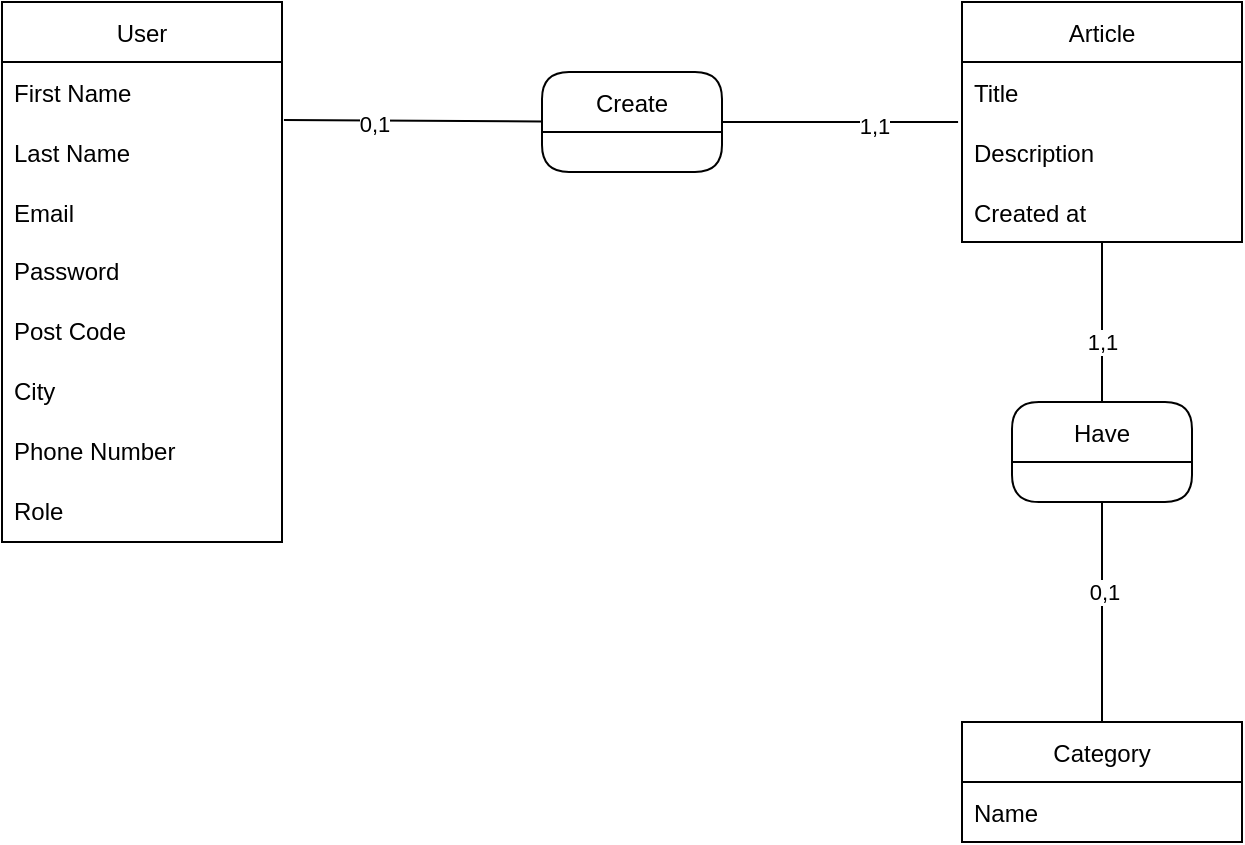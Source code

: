 <mxfile>
    <diagram id="eB2psIWUW3Pn2YDr8VjV" name="CMD">
        <mxGraphModel dx="820" dy="478" grid="1" gridSize="10" guides="0" tooltips="1" connect="1" arrows="1" fold="1" page="1" pageScale="1" pageWidth="850" pageHeight="1100" math="0" shadow="0">
            <root>
                <mxCell id="0"/>
                <mxCell id="1" parent="0"/>
                <mxCell id="3" value="User" style="swimlane;fontStyle=0;childLayout=stackLayout;horizontal=1;startSize=30;horizontalStack=0;resizeParent=1;resizeParentMax=0;resizeLast=0;collapsible=1;marginBottom=0;" parent="1" vertex="1">
                    <mxGeometry x="40" y="80" width="140" height="270" as="geometry"/>
                </mxCell>
                <mxCell id="4" value="First Name" style="text;strokeColor=none;fillColor=none;align=left;verticalAlign=middle;spacingLeft=4;spacingRight=4;overflow=hidden;points=[[0,0.5],[1,0.5]];portConstraint=eastwest;rotatable=0;" parent="3" vertex="1">
                    <mxGeometry y="30" width="140" height="30" as="geometry"/>
                </mxCell>
                <mxCell id="5" value="Last Name" style="text;strokeColor=none;fillColor=none;align=left;verticalAlign=middle;spacingLeft=4;spacingRight=4;overflow=hidden;points=[[0,0.5],[1,0.5]];portConstraint=eastwest;rotatable=0;" parent="3" vertex="1">
                    <mxGeometry y="60" width="140" height="30" as="geometry"/>
                </mxCell>
                <mxCell id="9" value="Email" style="text;strokeColor=none;fillColor=none;align=left;verticalAlign=middle;spacingLeft=4;spacingRight=4;overflow=hidden;points=[[0,0.5],[1,0.5]];portConstraint=eastwest;rotatable=0;" parent="3" vertex="1">
                    <mxGeometry y="90" width="140" height="30" as="geometry"/>
                </mxCell>
                <mxCell id="11" value="Password" style="text;strokeColor=none;fillColor=none;align=left;verticalAlign=middle;spacingLeft=4;spacingRight=4;overflow=hidden;points=[[0,0.5],[1,0.5]];portConstraint=eastwest;rotatable=0;whiteSpace=wrap;" parent="3" vertex="1">
                    <mxGeometry y="120" width="140" height="30" as="geometry"/>
                </mxCell>
                <mxCell id="6" value="Post Code   " style="text;strokeColor=none;fillColor=none;align=left;verticalAlign=middle;spacingLeft=4;spacingRight=4;overflow=hidden;points=[[0,0.5],[1,0.5]];portConstraint=eastwest;rotatable=0;whiteSpace=wrap;" parent="3" vertex="1">
                    <mxGeometry y="150" width="140" height="30" as="geometry"/>
                </mxCell>
                <mxCell id="8" value="City" style="text;strokeColor=none;fillColor=none;align=left;verticalAlign=middle;spacingLeft=4;spacingRight=4;overflow=hidden;points=[[0,0.5],[1,0.5]];portConstraint=eastwest;rotatable=0;whiteSpace=wrap;" parent="3" vertex="1">
                    <mxGeometry y="180" width="140" height="30" as="geometry"/>
                </mxCell>
                <mxCell id="7" value="Phone Number" style="text;strokeColor=none;fillColor=none;align=left;verticalAlign=middle;spacingLeft=4;spacingRight=4;overflow=hidden;points=[[0,0.5],[1,0.5]];portConstraint=eastwest;rotatable=0;whiteSpace=wrap;" parent="3" vertex="1">
                    <mxGeometry y="210" width="140" height="30" as="geometry"/>
                </mxCell>
                <mxCell id="10" value="Role" style="text;strokeColor=none;fillColor=none;align=left;verticalAlign=middle;spacingLeft=4;spacingRight=4;overflow=hidden;points=[[0,0.5],[1,0.5]];portConstraint=eastwest;rotatable=0;whiteSpace=wrap;" parent="3" vertex="1">
                    <mxGeometry y="240" width="140" height="30" as="geometry"/>
                </mxCell>
                <mxCell id="13" value="Category" style="swimlane;fontStyle=0;childLayout=stackLayout;horizontal=1;startSize=30;horizontalStack=0;resizeParent=1;resizeParentMax=0;resizeLast=0;collapsible=1;marginBottom=0;" parent="1" vertex="1">
                    <mxGeometry x="520" y="440" width="140" height="60" as="geometry"/>
                </mxCell>
                <mxCell id="14" value="Name" style="text;strokeColor=none;fillColor=none;align=left;verticalAlign=middle;spacingLeft=4;spacingRight=4;overflow=hidden;points=[[0,0.5],[1,0.5]];portConstraint=eastwest;rotatable=0;" parent="13" vertex="1">
                    <mxGeometry y="30" width="140" height="30" as="geometry"/>
                </mxCell>
                <mxCell id="17" value="Article" style="swimlane;fontStyle=0;childLayout=stackLayout;horizontal=1;startSize=30;horizontalStack=0;resizeParent=1;resizeParentMax=0;resizeLast=0;collapsible=1;marginBottom=0;" parent="1" vertex="1">
                    <mxGeometry x="520" y="80" width="140" height="120" as="geometry"/>
                </mxCell>
                <mxCell id="18" value="Title" style="text;strokeColor=none;fillColor=none;align=left;verticalAlign=middle;spacingLeft=4;spacingRight=4;overflow=hidden;points=[[0,0.5],[1,0.5]];portConstraint=eastwest;rotatable=0;" parent="17" vertex="1">
                    <mxGeometry y="30" width="140" height="30" as="geometry"/>
                </mxCell>
                <mxCell id="19" value="Description" style="text;strokeColor=none;fillColor=none;align=left;verticalAlign=middle;spacingLeft=4;spacingRight=4;overflow=hidden;points=[[0,0.5],[1,0.5]];portConstraint=eastwest;rotatable=0;" parent="17" vertex="1">
                    <mxGeometry y="60" width="140" height="30" as="geometry"/>
                </mxCell>
                <mxCell id="20" value="Created at" style="text;strokeColor=none;fillColor=none;align=left;verticalAlign=middle;spacingLeft=4;spacingRight=4;overflow=hidden;points=[[0,0.5],[1,0.5]];portConstraint=eastwest;rotatable=0;" parent="17" vertex="1">
                    <mxGeometry y="90" width="140" height="30" as="geometry"/>
                </mxCell>
                <mxCell id="26" style="edgeStyle=none;html=1;endArrow=none;endFill=0;entryX=1.007;entryY=-0.033;entryDx=0;entryDy=0;entryPerimeter=0;" parent="1" source="21" target="5" edge="1">
                    <mxGeometry relative="1" as="geometry">
                        <mxPoint x="190" y="140" as="targetPoint"/>
                    </mxGeometry>
                </mxCell>
                <mxCell id="27" value="0,1" style="edgeLabel;html=1;align=center;verticalAlign=middle;resizable=0;points=[];" parent="26" vertex="1" connectable="0">
                    <mxGeometry x="0.302" y="1" relative="1" as="geometry">
                        <mxPoint as="offset"/>
                    </mxGeometry>
                </mxCell>
                <mxCell id="28" style="edgeStyle=none;html=1;entryX=-0.014;entryY=0;entryDx=0;entryDy=0;entryPerimeter=0;endArrow=none;endFill=0;" parent="1" source="21" target="19" edge="1">
                    <mxGeometry relative="1" as="geometry"/>
                </mxCell>
                <mxCell id="29" value="1,1" style="edgeLabel;html=1;align=center;verticalAlign=middle;resizable=0;points=[];" parent="28" vertex="1" connectable="0">
                    <mxGeometry x="0.288" y="-2" relative="1" as="geometry">
                        <mxPoint as="offset"/>
                    </mxGeometry>
                </mxCell>
                <mxCell id="21" value="Create" style="swimlane;fontStyle=0;childLayout=stackLayout;horizontal=1;startSize=30;horizontalStack=0;resizeParent=1;resizeParentMax=0;resizeLast=0;collapsible=1;marginBottom=0;rounded=1;" parent="1" vertex="1">
                    <mxGeometry x="310" y="115" width="90" height="50" as="geometry"/>
                </mxCell>
                <mxCell id="30" style="edgeStyle=none;html=1;endArrow=none;endFill=0;" parent="1" source="25" edge="1">
                    <mxGeometry relative="1" as="geometry">
                        <mxPoint x="590" y="200" as="targetPoint"/>
                    </mxGeometry>
                </mxCell>
                <mxCell id="32" value="1,1" style="edgeLabel;html=1;align=center;verticalAlign=middle;resizable=0;points=[];" parent="30" vertex="1" connectable="0">
                    <mxGeometry x="-0.25" relative="1" as="geometry">
                        <mxPoint as="offset"/>
                    </mxGeometry>
                </mxCell>
                <mxCell id="33" style="edgeStyle=none;html=1;entryX=0.5;entryY=0;entryDx=0;entryDy=0;endArrow=none;endFill=0;" parent="1" source="25" target="13" edge="1">
                    <mxGeometry relative="1" as="geometry"/>
                </mxCell>
                <mxCell id="34" value="0,1" style="edgeLabel;html=1;align=center;verticalAlign=middle;resizable=0;points=[];" parent="33" vertex="1" connectable="0">
                    <mxGeometry x="-0.182" y="1" relative="1" as="geometry">
                        <mxPoint as="offset"/>
                    </mxGeometry>
                </mxCell>
                <mxCell id="25" value="Have" style="swimlane;fontStyle=0;childLayout=stackLayout;horizontal=1;startSize=30;horizontalStack=0;resizeParent=1;resizeParentMax=0;resizeLast=0;collapsible=1;marginBottom=0;rounded=1;" parent="1" vertex="1">
                    <mxGeometry x="545" y="280" width="90" height="50" as="geometry"/>
                </mxCell>
            </root>
        </mxGraphModel>
    </diagram>
    <diagram id="XiID8OvegxGePubHUXJr" name="MLD">
        <mxGraphModel dx="820" dy="478" grid="1" gridSize="10" guides="1" tooltips="1" connect="1" arrows="1" fold="1" page="1" pageScale="1" pageWidth="850" pageHeight="1100" math="0" shadow="0">
            <root>
                <mxCell id="Rzt8IrPqrZj3IVnzaGPH-0"/>
                <mxCell id="Rzt8IrPqrZj3IVnzaGPH-1" parent="Rzt8IrPqrZj3IVnzaGPH-0"/>
                <mxCell id="Rzt8IrPqrZj3IVnzaGPH-2" value="user" style="swimlane;fontStyle=0;childLayout=stackLayout;horizontal=1;startSize=30;horizontalStack=0;resizeParent=1;resizeParentMax=0;resizeLast=0;collapsible=1;marginBottom=0;fillColor=#6a00ff;fontColor=#ffffff;strokeColor=#3700CC;" parent="Rzt8IrPqrZj3IVnzaGPH-1" vertex="1">
                    <mxGeometry x="40" y="80" width="180" height="300" as="geometry"/>
                </mxCell>
                <mxCell id="Rzt8IrPqrZj3IVnzaGPH-17" value="id int (11)" style="text;strokeColor=#005700;fillColor=#008a00;align=left;verticalAlign=middle;spacingLeft=4;spacingRight=4;overflow=hidden;points=[[0,0.5],[1,0.5]];portConstraint=eastwest;rotatable=0;fontColor=#ffffff;" parent="Rzt8IrPqrZj3IVnzaGPH-2" vertex="1">
                    <mxGeometry y="30" width="180" height="30" as="geometry"/>
                </mxCell>
                <mxCell id="Rzt8IrPqrZj3IVnzaGPH-3" value="firstname VARCHAR (120)" style="text;strokeColor=none;fillColor=none;align=left;verticalAlign=middle;spacingLeft=4;spacingRight=4;overflow=hidden;points=[[0,0.5],[1,0.5]];portConstraint=eastwest;rotatable=0;" parent="Rzt8IrPqrZj3IVnzaGPH-2" vertex="1">
                    <mxGeometry y="60" width="180" height="30" as="geometry"/>
                </mxCell>
                <mxCell id="Rzt8IrPqrZj3IVnzaGPH-4" value="lastname  VARCHAR (50)" style="text;strokeColor=none;fillColor=none;align=left;verticalAlign=middle;spacingLeft=4;spacingRight=4;overflow=hidden;points=[[0,0.5],[1,0.5]];portConstraint=eastwest;rotatable=0;" parent="Rzt8IrPqrZj3IVnzaGPH-2" vertex="1">
                    <mxGeometry y="90" width="180" height="30" as="geometry"/>
                </mxCell>
                <mxCell id="Rzt8IrPqrZj3IVnzaGPH-5" value="Email VARCHAR (180)" style="text;strokeColor=none;fillColor=none;align=left;verticalAlign=middle;spacingLeft=4;spacingRight=4;overflow=hidden;points=[[0,0.5],[1,0.5]];portConstraint=eastwest;rotatable=0;" parent="Rzt8IrPqrZj3IVnzaGPH-2" vertex="1">
                    <mxGeometry y="120" width="180" height="30" as="geometry"/>
                </mxCell>
                <mxCell id="Rzt8IrPqrZj3IVnzaGPH-6" value="password VARCHAR (255)" style="text;strokeColor=none;fillColor=none;align=left;verticalAlign=middle;spacingLeft=4;spacingRight=4;overflow=hidden;points=[[0,0.5],[1,0.5]];portConstraint=eastwest;rotatable=0;whiteSpace=wrap;" parent="Rzt8IrPqrZj3IVnzaGPH-2" vertex="1">
                    <mxGeometry y="150" width="180" height="30" as="geometry"/>
                </mxCell>
                <mxCell id="Rzt8IrPqrZj3IVnzaGPH-7" value="post code   VARCHAR (5)" style="text;strokeColor=none;fillColor=none;align=left;verticalAlign=middle;spacingLeft=4;spacingRight=4;overflow=hidden;points=[[0,0.5],[1,0.5]];portConstraint=eastwest;rotatable=0;whiteSpace=wrap;" parent="Rzt8IrPqrZj3IVnzaGPH-2" vertex="1">
                    <mxGeometry y="180" width="180" height="30" as="geometry"/>
                </mxCell>
                <mxCell id="Rzt8IrPqrZj3IVnzaGPH-8" value="city VARCHAR (100)" style="text;strokeColor=none;fillColor=none;align=left;verticalAlign=middle;spacingLeft=4;spacingRight=4;overflow=hidden;points=[[0,0.5],[1,0.5]];portConstraint=eastwest;rotatable=0;whiteSpace=wrap;" parent="Rzt8IrPqrZj3IVnzaGPH-2" vertex="1">
                    <mxGeometry y="210" width="180" height="30" as="geometry"/>
                </mxCell>
                <mxCell id="Rzt8IrPqrZj3IVnzaGPH-9" value="phonehumber VARCHAR (10)" style="text;strokeColor=none;fillColor=none;align=left;verticalAlign=middle;spacingLeft=4;spacingRight=4;overflow=hidden;points=[[0,0.5],[1,0.5]];portConstraint=eastwest;rotatable=0;whiteSpace=wrap;" parent="Rzt8IrPqrZj3IVnzaGPH-2" vertex="1">
                    <mxGeometry y="240" width="180" height="30" as="geometry"/>
                </mxCell>
                <mxCell id="Rzt8IrPqrZj3IVnzaGPH-10" value="role json" style="text;strokeColor=none;fillColor=none;align=left;verticalAlign=middle;spacingLeft=4;spacingRight=4;overflow=hidden;points=[[0,0.5],[1,0.5]];portConstraint=eastwest;rotatable=0;whiteSpace=wrap;" parent="Rzt8IrPqrZj3IVnzaGPH-2" vertex="1">
                    <mxGeometry y="270" width="180" height="30" as="geometry"/>
                </mxCell>
                <mxCell id="Rzt8IrPqrZj3IVnzaGPH-11" value="category" style="swimlane;fontStyle=0;childLayout=stackLayout;horizontal=1;startSize=30;horizontalStack=0;resizeParent=1;resizeParentMax=0;resizeLast=0;collapsible=1;marginBottom=0;fillColor=#6a00ff;fontColor=#ffffff;strokeColor=#3700CC;" parent="Rzt8IrPqrZj3IVnzaGPH-1" vertex="1">
                    <mxGeometry x="640" y="80" width="140" height="90" as="geometry"/>
                </mxCell>
                <mxCell id="Rzt8IrPqrZj3IVnzaGPH-19" value="id INT (11)" style="text;strokeColor=#005700;fillColor=#008a00;align=left;verticalAlign=middle;spacingLeft=4;spacingRight=4;overflow=hidden;points=[[0,0.5],[1,0.5]];portConstraint=eastwest;rotatable=0;fontColor=#ffffff;" parent="Rzt8IrPqrZj3IVnzaGPH-11" vertex="1">
                    <mxGeometry y="30" width="140" height="30" as="geometry"/>
                </mxCell>
                <mxCell id="Rzt8IrPqrZj3IVnzaGPH-12" value="name VARCHAR (30)" style="text;strokeColor=none;fillColor=none;align=left;verticalAlign=middle;spacingLeft=4;spacingRight=4;overflow=hidden;points=[[0,0.5],[1,0.5]];portConstraint=eastwest;rotatable=0;" parent="Rzt8IrPqrZj3IVnzaGPH-11" vertex="1">
                    <mxGeometry y="60" width="140" height="30" as="geometry"/>
                </mxCell>
                <mxCell id="Rzt8IrPqrZj3IVnzaGPH-13" value="article" style="swimlane;fontStyle=0;childLayout=stackLayout;horizontal=1;startSize=30;horizontalStack=0;resizeParent=1;resizeParentMax=0;resizeLast=0;collapsible=1;marginBottom=0;fillColor=#6a00ff;fontColor=#ffffff;strokeColor=#3700CC;" parent="Rzt8IrPqrZj3IVnzaGPH-1" vertex="1">
                    <mxGeometry x="390" y="80" width="140" height="210" as="geometry"/>
                </mxCell>
                <mxCell id="Rzt8IrPqrZj3IVnzaGPH-18" value="id INT(11)" style="text;strokeColor=#005700;fillColor=#008a00;align=left;verticalAlign=middle;spacingLeft=4;spacingRight=4;overflow=hidden;points=[[0,0.5],[1,0.5]];portConstraint=eastwest;rotatable=0;fontColor=#ffffff;" parent="Rzt8IrPqrZj3IVnzaGPH-13" vertex="1">
                    <mxGeometry y="30" width="140" height="30" as="geometry"/>
                </mxCell>
                <mxCell id="Rzt8IrPqrZj3IVnzaGPH-20" value="user_id INT (11)" style="text;strokeColor=#B09500;fillColor=#e3c800;align=left;verticalAlign=middle;spacingLeft=4;spacingRight=4;overflow=hidden;points=[[0,0.5],[1,0.5]];portConstraint=eastwest;rotatable=0;fontColor=#000000;" parent="Rzt8IrPqrZj3IVnzaGPH-13" vertex="1">
                    <mxGeometry y="60" width="140" height="30" as="geometry"/>
                </mxCell>
                <mxCell id="Rzt8IrPqrZj3IVnzaGPH-21" value="category_id INT (11)" style="text;strokeColor=#B09500;fillColor=#e3c800;align=left;verticalAlign=middle;spacingLeft=4;spacingRight=4;overflow=hidden;points=[[0,0.5],[1,0.5]];portConstraint=eastwest;rotatable=0;fontColor=#000000;" parent="Rzt8IrPqrZj3IVnzaGPH-13" vertex="1">
                    <mxGeometry y="90" width="140" height="30" as="geometry"/>
                </mxCell>
                <mxCell id="Rzt8IrPqrZj3IVnzaGPH-14" value="title VARCHAR (120)" style="text;strokeColor=none;fillColor=none;align=left;verticalAlign=middle;spacingLeft=4;spacingRight=4;overflow=hidden;points=[[0,0.5],[1,0.5]];portConstraint=eastwest;rotatable=0;" parent="Rzt8IrPqrZj3IVnzaGPH-13" vertex="1">
                    <mxGeometry y="120" width="140" height="30" as="geometry"/>
                </mxCell>
                <mxCell id="Rzt8IrPqrZj3IVnzaGPH-15" value="description TEXT" style="text;strokeColor=none;fillColor=none;align=left;verticalAlign=middle;spacingLeft=4;spacingRight=4;overflow=hidden;points=[[0,0.5],[1,0.5]];portConstraint=eastwest;rotatable=0;" parent="Rzt8IrPqrZj3IVnzaGPH-13" vertex="1">
                    <mxGeometry y="150" width="140" height="30" as="geometry"/>
                </mxCell>
                <mxCell id="Rzt8IrPqrZj3IVnzaGPH-16" value="created_at DATE" style="text;strokeColor=none;fillColor=none;align=left;verticalAlign=middle;spacingLeft=4;spacingRight=4;overflow=hidden;points=[[0,0.5],[1,0.5]];portConstraint=eastwest;rotatable=0;" parent="Rzt8IrPqrZj3IVnzaGPH-13" vertex="1">
                    <mxGeometry y="180" width="140" height="30" as="geometry"/>
                </mxCell>
                <mxCell id="Rzt8IrPqrZj3IVnzaGPH-22" style="edgeStyle=elbowEdgeStyle;html=1;endArrow=ERoneToMany;endFill=0;entryX=0;entryY=0.5;entryDx=0;entryDy=0;elbow=vertical;startArrow=ERmandOne;startFill=0;" parent="Rzt8IrPqrZj3IVnzaGPH-1" source="Rzt8IrPqrZj3IVnzaGPH-17" target="Rzt8IrPqrZj3IVnzaGPH-20" edge="1">
                    <mxGeometry relative="1" as="geometry">
                        <mxPoint x="380" y="155" as="targetPoint"/>
                    </mxGeometry>
                </mxCell>
                <mxCell id="Rzt8IrPqrZj3IVnzaGPH-23" style="edgeStyle=orthogonalEdgeStyle;html=1;entryX=0;entryY=0.5;entryDx=0;entryDy=0;startArrow=ERoneToMany;startFill=0;endArrow=ERmandOne;endFill=0;exitX=1;exitY=0.5;exitDx=0;exitDy=0;curved=1;" parent="Rzt8IrPqrZj3IVnzaGPH-1" source="Rzt8IrPqrZj3IVnzaGPH-21" target="Rzt8IrPqrZj3IVnzaGPH-19" edge="1">
                    <mxGeometry relative="1" as="geometry"/>
                </mxCell>
            </root>
        </mxGraphModel>
    </diagram>
</mxfile>